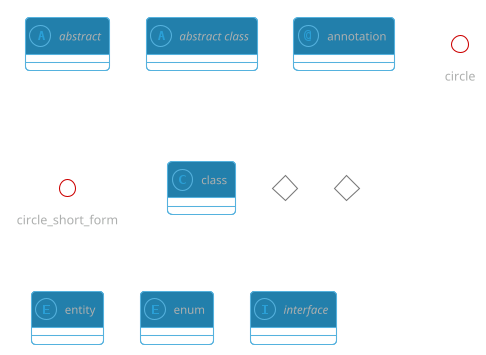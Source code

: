 ' Do not edit
' Theme Gallery
' autogenerated by script
'
@startuml
!theme cyborg-outline
abstract        abstract
abstract class  "abstract class"
annotation      annotation
circle          circle
()              circle_short_form
class           class
diamond         diamond
<>              diamond_short_form
entity          entity
enum            enum
interface       interface
@enduml

